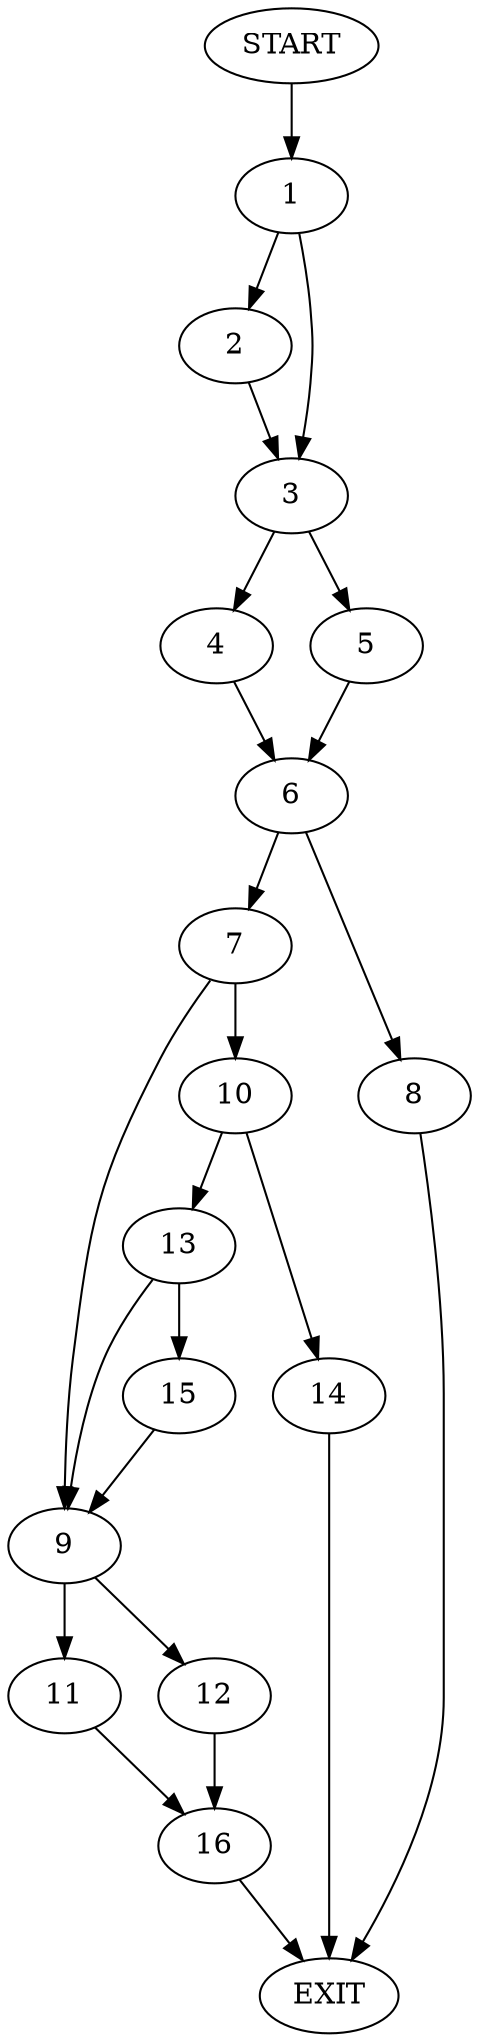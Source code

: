 digraph {
0 [label="START"]
17 [label="EXIT"]
0 -> 1
1 -> 2
1 -> 3
2 -> 3
3 -> 4
3 -> 5
4 -> 6
5 -> 6
6 -> 7
6 -> 8
8 -> 17
7 -> 9
7 -> 10
9 -> 11
9 -> 12
10 -> 13
10 -> 14
13 -> 9
13 -> 15
14 -> 17
15 -> 9
11 -> 16
12 -> 16
16 -> 17
}

